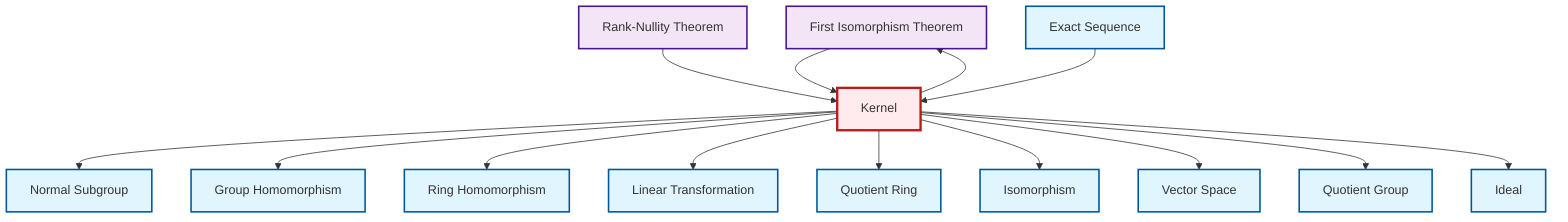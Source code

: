 graph TD
    classDef definition fill:#e1f5fe,stroke:#01579b,stroke-width:2px
    classDef theorem fill:#f3e5f5,stroke:#4a148c,stroke-width:2px
    classDef axiom fill:#fff3e0,stroke:#e65100,stroke-width:2px
    classDef example fill:#e8f5e9,stroke:#1b5e20,stroke-width:2px
    classDef current fill:#ffebee,stroke:#b71c1c,stroke-width:3px
    def-quotient-ring["Quotient Ring"]:::definition
    def-homomorphism["Group Homomorphism"]:::definition
    def-linear-transformation["Linear Transformation"]:::definition
    thm-first-isomorphism["First Isomorphism Theorem"]:::theorem
    thm-rank-nullity["Rank-Nullity Theorem"]:::theorem
    def-exact-sequence["Exact Sequence"]:::definition
    def-ring-homomorphism["Ring Homomorphism"]:::definition
    def-vector-space["Vector Space"]:::definition
    def-ideal["Ideal"]:::definition
    def-quotient-group["Quotient Group"]:::definition
    def-normal-subgroup["Normal Subgroup"]:::definition
    def-kernel["Kernel"]:::definition
    def-isomorphism["Isomorphism"]:::definition
    thm-rank-nullity --> def-kernel
    def-kernel --> def-normal-subgroup
    def-kernel --> def-homomorphism
    def-kernel --> def-ring-homomorphism
    def-kernel --> def-linear-transformation
    def-kernel --> def-quotient-ring
    def-kernel --> def-isomorphism
    thm-first-isomorphism --> def-kernel
    def-kernel --> def-vector-space
    def-exact-sequence --> def-kernel
    def-kernel --> thm-first-isomorphism
    def-kernel --> def-quotient-group
    def-kernel --> def-ideal
    class def-kernel current